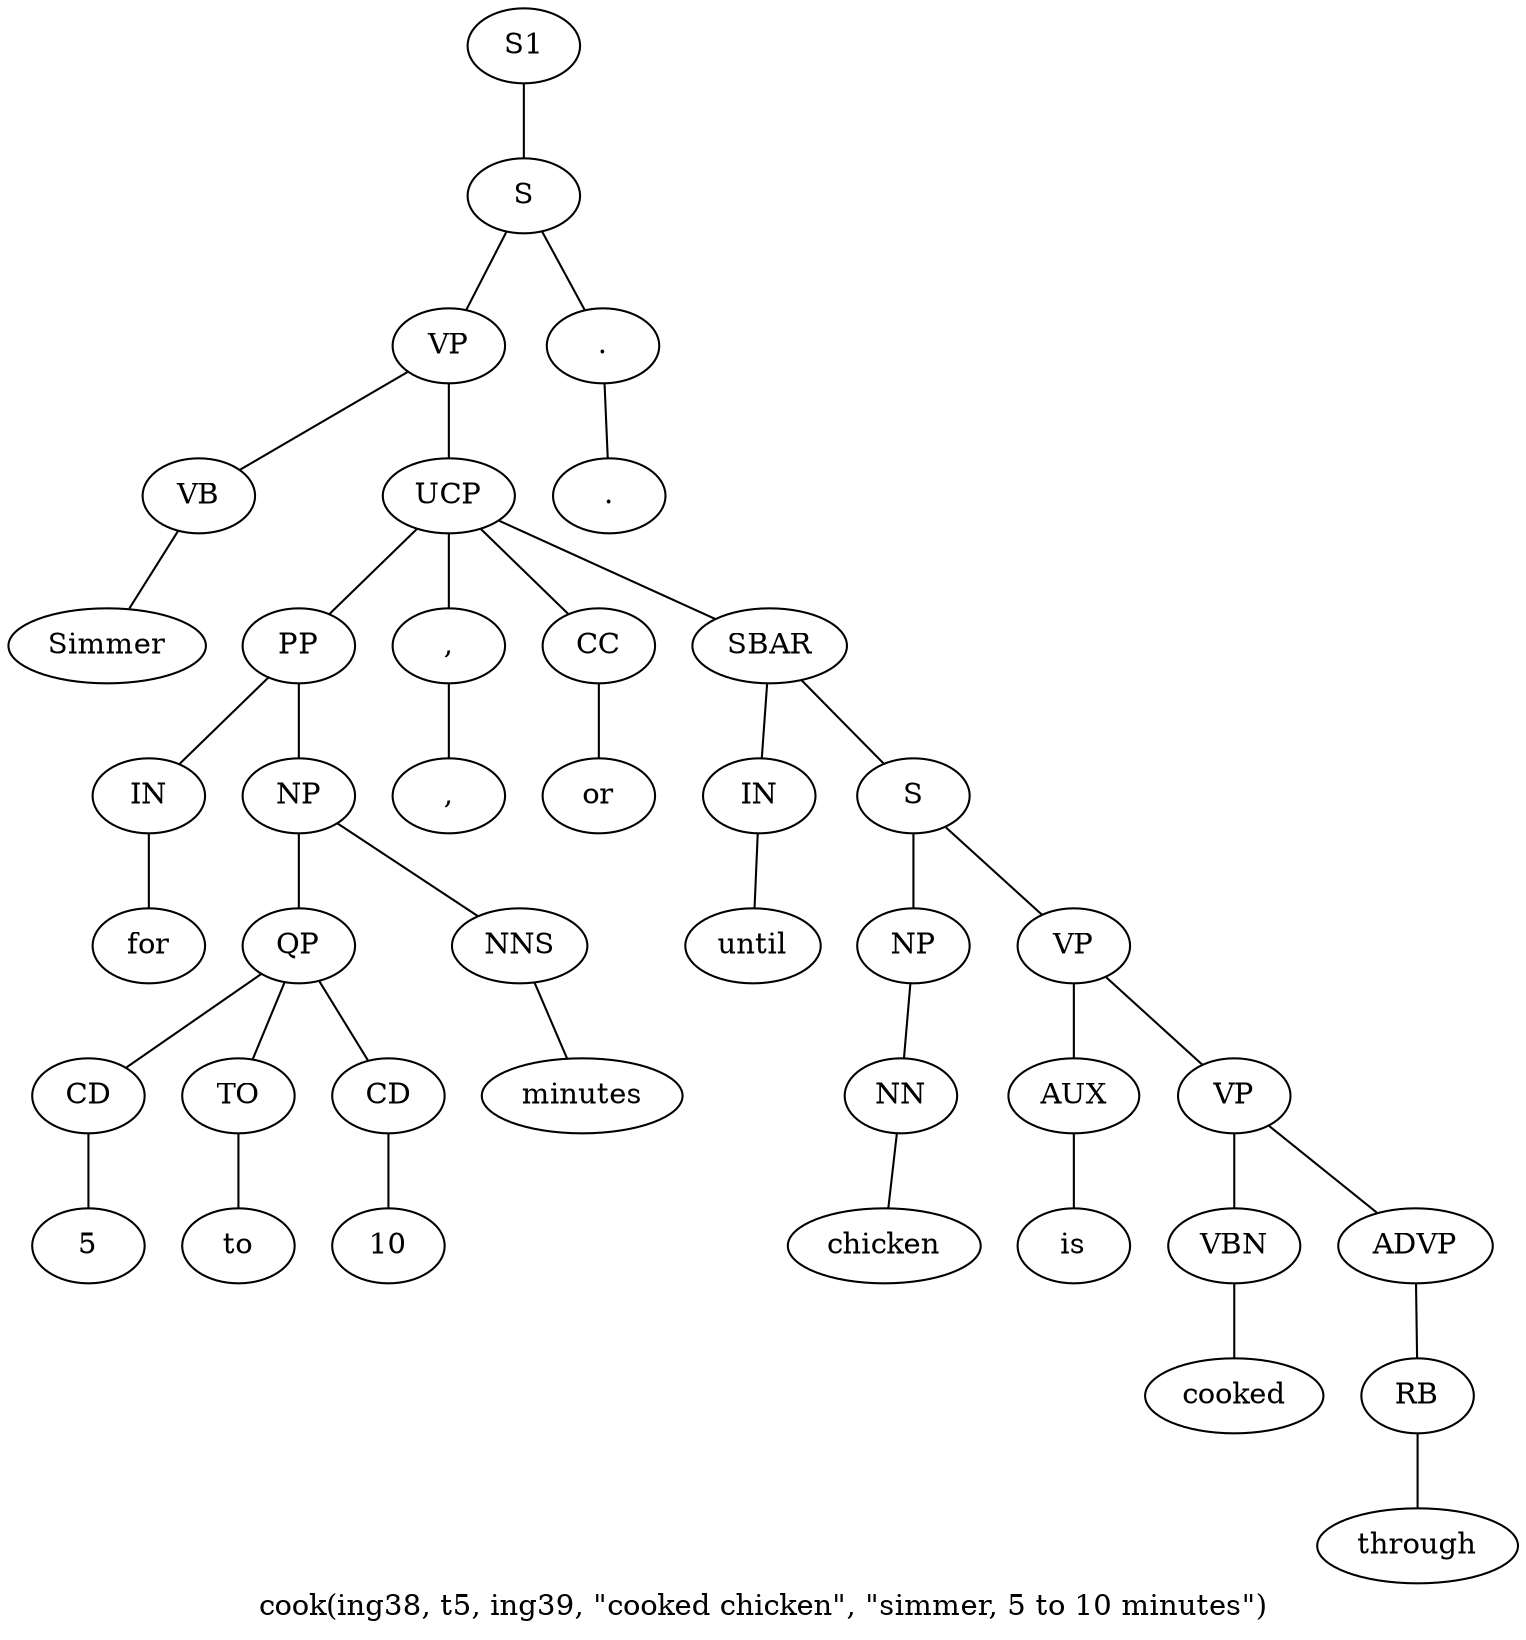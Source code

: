graph SyntaxGraph {
	label = "cook(ing38, t5, ing39, \"cooked chicken\", \"simmer, 5 to 10 minutes\")";
	Node0 [label="S1"];
	Node1 [label="S"];
	Node2 [label="VP"];
	Node3 [label="VB"];
	Node4 [label="Simmer"];
	Node5 [label="UCP"];
	Node6 [label="PP"];
	Node7 [label="IN"];
	Node8 [label="for"];
	Node9 [label="NP"];
	Node10 [label="QP"];
	Node11 [label="CD"];
	Node12 [label="5"];
	Node13 [label="TO"];
	Node14 [label="to"];
	Node15 [label="CD"];
	Node16 [label="10"];
	Node17 [label="NNS"];
	Node18 [label="minutes"];
	Node19 [label=","];
	Node20 [label=","];
	Node21 [label="CC"];
	Node22 [label="or"];
	Node23 [label="SBAR"];
	Node24 [label="IN"];
	Node25 [label="until"];
	Node26 [label="S"];
	Node27 [label="NP"];
	Node28 [label="NN"];
	Node29 [label="chicken"];
	Node30 [label="VP"];
	Node31 [label="AUX"];
	Node32 [label="is"];
	Node33 [label="VP"];
	Node34 [label="VBN"];
	Node35 [label="cooked"];
	Node36 [label="ADVP"];
	Node37 [label="RB"];
	Node38 [label="through"];
	Node39 [label="."];
	Node40 [label="."];

	Node0 -- Node1;
	Node1 -- Node2;
	Node1 -- Node39;
	Node2 -- Node3;
	Node2 -- Node5;
	Node3 -- Node4;
	Node5 -- Node6;
	Node5 -- Node19;
	Node5 -- Node21;
	Node5 -- Node23;
	Node6 -- Node7;
	Node6 -- Node9;
	Node7 -- Node8;
	Node9 -- Node10;
	Node9 -- Node17;
	Node10 -- Node11;
	Node10 -- Node13;
	Node10 -- Node15;
	Node11 -- Node12;
	Node13 -- Node14;
	Node15 -- Node16;
	Node17 -- Node18;
	Node19 -- Node20;
	Node21 -- Node22;
	Node23 -- Node24;
	Node23 -- Node26;
	Node24 -- Node25;
	Node26 -- Node27;
	Node26 -- Node30;
	Node27 -- Node28;
	Node28 -- Node29;
	Node30 -- Node31;
	Node30 -- Node33;
	Node31 -- Node32;
	Node33 -- Node34;
	Node33 -- Node36;
	Node34 -- Node35;
	Node36 -- Node37;
	Node37 -- Node38;
	Node39 -- Node40;
}